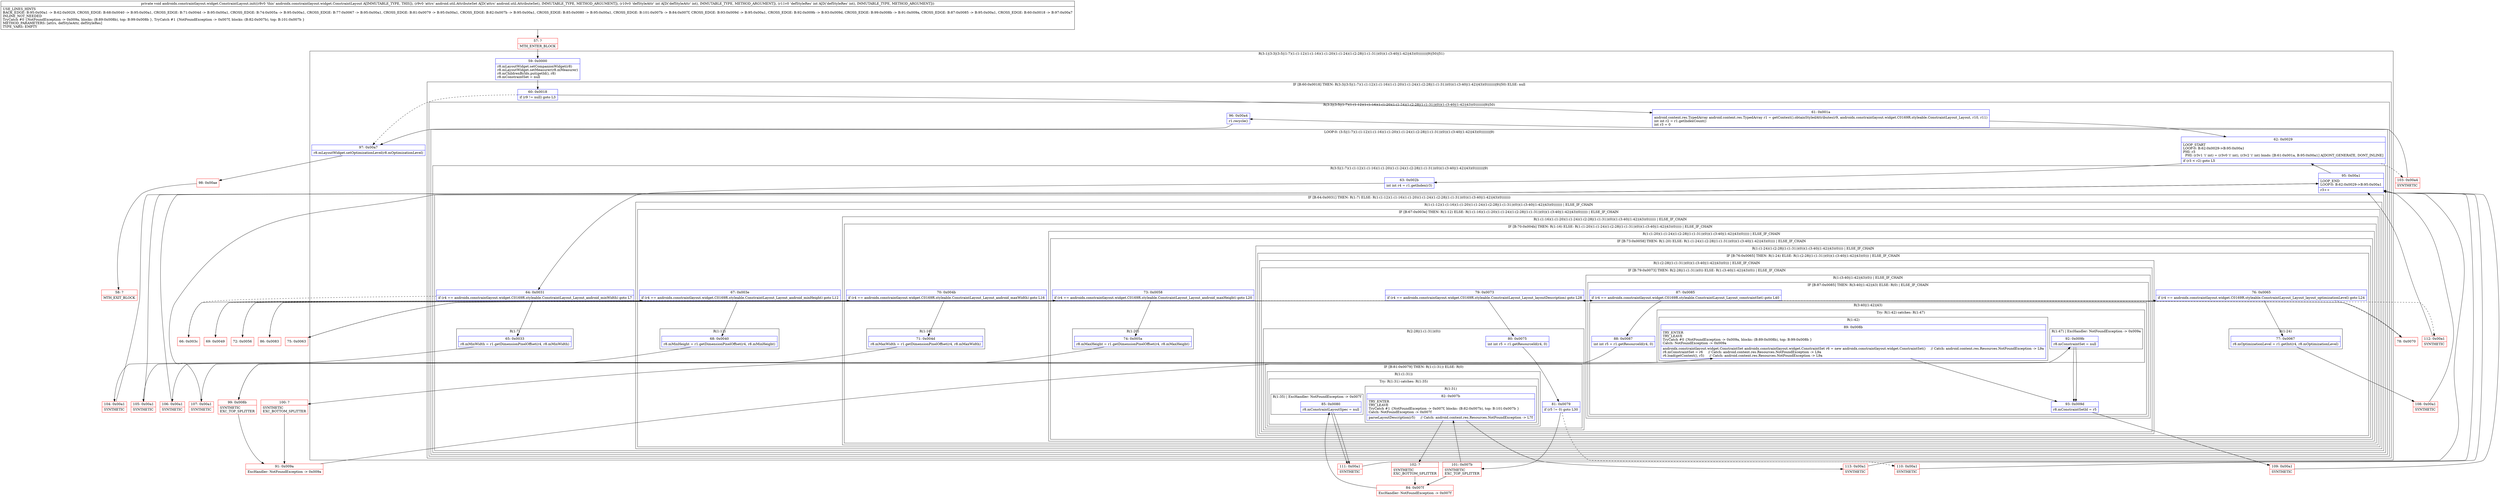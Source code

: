 digraph "CFG forandroidx.constraintlayout.widget.ConstraintLayout.init(Landroid\/util\/AttributeSet;II)V" {
subgraph cluster_Region_2135106219 {
label = "R(3:1|(3:3|(3:5|(1:7)(1:(1:12)(1:(1:16)(1:(1:20)(1:(1:24)(1:(2:28|(1:(1:31))(0))(1:(3:40|(1:42)|43)(0)))))))|9)|50)|51)";
node [shape=record,color=blue];
Node_59 [shape=record,label="{59\:\ 0x0000|r8.mLayoutWidget.setCompanionWidget(r8)\lr8.mLayoutWidget.setMeasurer(r8.mMeasurer)\lr8.mChildrenByIds.put(getId(), r8)\lr8.mConstraintSet = null\l}"];
subgraph cluster_IfRegion_1419143808 {
label = "IF [B:60:0x0018] THEN: R(3:3|(3:5|(1:7)(1:(1:12)(1:(1:16)(1:(1:20)(1:(1:24)(1:(2:28|(1:(1:31))(0))(1:(3:40|(1:42)|43)(0)))))))|9)|50) ELSE: null";
node [shape=record,color=blue];
Node_60 [shape=record,label="{60\:\ 0x0018|if (r9 != null) goto L3\l}"];
subgraph cluster_Region_1885351765 {
label = "R(3:3|(3:5|(1:7)(1:(1:12)(1:(1:16)(1:(1:20)(1:(1:24)(1:(2:28|(1:(1:31))(0))(1:(3:40|(1:42)|43)(0)))))))|9)|50)";
node [shape=record,color=blue];
Node_61 [shape=record,label="{61\:\ 0x001a|android.content.res.TypedArray android.content.res.TypedArray r1 = getContext().obtainStyledAttributes(r9, androidx.constraintlayout.widget.C0169R.styleable.ConstraintLayout_Layout, r10, r11)\lint int r2 = r1.getIndexCount()\lint r3 = 0\l}"];
subgraph cluster_LoopRegion_1934012308 {
label = "LOOP:0: (3:5|(1:7)(1:(1:12)(1:(1:16)(1:(1:20)(1:(1:24)(1:(2:28|(1:(1:31))(0))(1:(3:40|(1:42)|43)(0)))))))|9)";
node [shape=record,color=blue];
Node_62 [shape=record,label="{62\:\ 0x0029|LOOP_START\lLOOP:0: B:62:0x0029\-\>B:95:0x00a1\lPHI: r3 \l  PHI: (r3v1 'i' int) = (r3v0 'i' int), (r3v2 'i' int) binds: [B:61:0x001a, B:95:0x00a1] A[DONT_GENERATE, DONT_INLINE]\l|if (r3 \< r2) goto L5\l}"];
subgraph cluster_Region_364866707 {
label = "R(3:5|(1:7)(1:(1:12)(1:(1:16)(1:(1:20)(1:(1:24)(1:(2:28|(1:(1:31))(0))(1:(3:40|(1:42)|43)(0)))))))|9)";
node [shape=record,color=blue];
Node_63 [shape=record,label="{63\:\ 0x002b|int int r4 = r1.getIndex(r3)\l}"];
subgraph cluster_IfRegion_2113938189 {
label = "IF [B:64:0x0031] THEN: R(1:7) ELSE: R(1:(1:12)(1:(1:16)(1:(1:20)(1:(1:24)(1:(2:28|(1:(1:31))(0))(1:(3:40|(1:42)|43)(0)))))))";
node [shape=record,color=blue];
Node_64 [shape=record,label="{64\:\ 0x0031|if (r4 == androidx.constraintlayout.widget.C0169R.styleable.ConstraintLayout_Layout_android_minWidth) goto L7\l}"];
subgraph cluster_Region_1093356997 {
label = "R(1:7)";
node [shape=record,color=blue];
Node_65 [shape=record,label="{65\:\ 0x0033|r8.mMinWidth = r1.getDimensionPixelOffset(r4, r8.mMinWidth)\l}"];
}
subgraph cluster_Region_1572795847 {
label = "R(1:(1:12)(1:(1:16)(1:(1:20)(1:(1:24)(1:(2:28|(1:(1:31))(0))(1:(3:40|(1:42)|43)(0))))))) | ELSE_IF_CHAIN\l";
node [shape=record,color=blue];
subgraph cluster_IfRegion_1423034440 {
label = "IF [B:67:0x003e] THEN: R(1:12) ELSE: R(1:(1:16)(1:(1:20)(1:(1:24)(1:(2:28|(1:(1:31))(0))(1:(3:40|(1:42)|43)(0)))))) | ELSE_IF_CHAIN\l";
node [shape=record,color=blue];
Node_67 [shape=record,label="{67\:\ 0x003e|if (r4 == androidx.constraintlayout.widget.C0169R.styleable.ConstraintLayout_Layout_android_minHeight) goto L12\l}"];
subgraph cluster_Region_1032196555 {
label = "R(1:12)";
node [shape=record,color=blue];
Node_68 [shape=record,label="{68\:\ 0x0040|r8.mMinHeight = r1.getDimensionPixelOffset(r4, r8.mMinHeight)\l}"];
}
subgraph cluster_Region_1259217704 {
label = "R(1:(1:16)(1:(1:20)(1:(1:24)(1:(2:28|(1:(1:31))(0))(1:(3:40|(1:42)|43)(0)))))) | ELSE_IF_CHAIN\l";
node [shape=record,color=blue];
subgraph cluster_IfRegion_1503181976 {
label = "IF [B:70:0x004b] THEN: R(1:16) ELSE: R(1:(1:20)(1:(1:24)(1:(2:28|(1:(1:31))(0))(1:(3:40|(1:42)|43)(0))))) | ELSE_IF_CHAIN\l";
node [shape=record,color=blue];
Node_70 [shape=record,label="{70\:\ 0x004b|if (r4 == androidx.constraintlayout.widget.C0169R.styleable.ConstraintLayout_Layout_android_maxWidth) goto L16\l}"];
subgraph cluster_Region_1282247593 {
label = "R(1:16)";
node [shape=record,color=blue];
Node_71 [shape=record,label="{71\:\ 0x004d|r8.mMaxWidth = r1.getDimensionPixelOffset(r4, r8.mMaxWidth)\l}"];
}
subgraph cluster_Region_767428248 {
label = "R(1:(1:20)(1:(1:24)(1:(2:28|(1:(1:31))(0))(1:(3:40|(1:42)|43)(0))))) | ELSE_IF_CHAIN\l";
node [shape=record,color=blue];
subgraph cluster_IfRegion_535073328 {
label = "IF [B:73:0x0058] THEN: R(1:20) ELSE: R(1:(1:24)(1:(2:28|(1:(1:31))(0))(1:(3:40|(1:42)|43)(0)))) | ELSE_IF_CHAIN\l";
node [shape=record,color=blue];
Node_73 [shape=record,label="{73\:\ 0x0058|if (r4 == androidx.constraintlayout.widget.C0169R.styleable.ConstraintLayout_Layout_android_maxHeight) goto L20\l}"];
subgraph cluster_Region_584629571 {
label = "R(1:20)";
node [shape=record,color=blue];
Node_74 [shape=record,label="{74\:\ 0x005a|r8.mMaxHeight = r1.getDimensionPixelOffset(r4, r8.mMaxHeight)\l}"];
}
subgraph cluster_Region_1243331525 {
label = "R(1:(1:24)(1:(2:28|(1:(1:31))(0))(1:(3:40|(1:42)|43)(0)))) | ELSE_IF_CHAIN\l";
node [shape=record,color=blue];
subgraph cluster_IfRegion_1610863242 {
label = "IF [B:76:0x0065] THEN: R(1:24) ELSE: R(1:(2:28|(1:(1:31))(0))(1:(3:40|(1:42)|43)(0))) | ELSE_IF_CHAIN\l";
node [shape=record,color=blue];
Node_76 [shape=record,label="{76\:\ 0x0065|if (r4 == androidx.constraintlayout.widget.C0169R.styleable.ConstraintLayout_Layout_layout_optimizationLevel) goto L24\l}"];
subgraph cluster_Region_965118392 {
label = "R(1:24)";
node [shape=record,color=blue];
Node_77 [shape=record,label="{77\:\ 0x0067|r8.mOptimizationLevel = r1.getInt(r4, r8.mOptimizationLevel)\l}"];
}
subgraph cluster_Region_1621196684 {
label = "R(1:(2:28|(1:(1:31))(0))(1:(3:40|(1:42)|43)(0))) | ELSE_IF_CHAIN\l";
node [shape=record,color=blue];
subgraph cluster_IfRegion_977978698 {
label = "IF [B:79:0x0073] THEN: R(2:28|(1:(1:31))(0)) ELSE: R(1:(3:40|(1:42)|43)(0)) | ELSE_IF_CHAIN\l";
node [shape=record,color=blue];
Node_79 [shape=record,label="{79\:\ 0x0073|if (r4 == androidx.constraintlayout.widget.C0169R.styleable.ConstraintLayout_Layout_layoutDescription) goto L28\l}"];
subgraph cluster_Region_881057546 {
label = "R(2:28|(1:(1:31))(0))";
node [shape=record,color=blue];
Node_80 [shape=record,label="{80\:\ 0x0075|int int r5 = r1.getResourceId(r4, 0)\l}"];
subgraph cluster_IfRegion_1661843380 {
label = "IF [B:81:0x0079] THEN: R(1:(1:31)) ELSE: R(0)";
node [shape=record,color=blue];
Node_81 [shape=record,label="{81\:\ 0x0079|if (r5 != 0) goto L30\l}"];
subgraph cluster_Region_1519126483 {
label = "R(1:(1:31))";
node [shape=record,color=blue];
subgraph cluster_TryCatchRegion_123420892 {
label = "Try: R(1:31) catches: R(1:35)";
node [shape=record,color=blue];
subgraph cluster_Region_260132362 {
label = "R(1:31)";
node [shape=record,color=blue];
Node_82 [shape=record,label="{82\:\ 0x007b|TRY_ENTER\lTRY_LEAVE\lTryCatch #1 \{NotFoundException \-\> 0x007f, blocks: (B:82:0x007b), top: B:101:0x007b \}\lCatch: NotFoundException \-\> 0x007f\l|parseLayoutDescription(r5)     \/\/ Catch: android.content.res.Resources.NotFoundException \-\> L7f\l}"];
}
subgraph cluster_Region_277419617 {
label = "R(1:35) | ExcHandler: NotFoundException \-\> 0x007f\l";
node [shape=record,color=blue];
Node_85 [shape=record,label="{85\:\ 0x0080|r8.mConstraintLayoutSpec = null\l}"];
}
}
}
subgraph cluster_Region_2076137187 {
label = "R(0)";
node [shape=record,color=blue];
}
}
}
subgraph cluster_Region_1094153432 {
label = "R(1:(3:40|(1:42)|43)(0)) | ELSE_IF_CHAIN\l";
node [shape=record,color=blue];
subgraph cluster_IfRegion_640340711 {
label = "IF [B:87:0x0085] THEN: R(3:40|(1:42)|43) ELSE: R(0) | ELSE_IF_CHAIN\l";
node [shape=record,color=blue];
Node_87 [shape=record,label="{87\:\ 0x0085|if (r4 == androidx.constraintlayout.widget.C0169R.styleable.ConstraintLayout_Layout_constraintSet) goto L40\l}"];
subgraph cluster_Region_336804592 {
label = "R(3:40|(1:42)|43)";
node [shape=record,color=blue];
Node_88 [shape=record,label="{88\:\ 0x0087|int int r5 = r1.getResourceId(r4, 0)\l}"];
subgraph cluster_TryCatchRegion_481788290 {
label = "Try: R(1:42) catches: R(1:47)";
node [shape=record,color=blue];
subgraph cluster_Region_501522688 {
label = "R(1:42)";
node [shape=record,color=blue];
Node_89 [shape=record,label="{89\:\ 0x008b|TRY_ENTER\lTRY_LEAVE\lTryCatch #0 \{NotFoundException \-\> 0x009a, blocks: (B:89:0x008b), top: B:99:0x008b \}\lCatch: NotFoundException \-\> 0x009a\l|androidx.constraintlayout.widget.ConstraintSet androidx.constraintlayout.widget.ConstraintSet r6 = new androidx.constraintlayout.widget.ConstraintSet()     \/\/ Catch: android.content.res.Resources.NotFoundException \-\> L9a\lr8.mConstraintSet = r6     \/\/ Catch: android.content.res.Resources.NotFoundException \-\> L9a\lr6.load(getContext(), r5)     \/\/ Catch: android.content.res.Resources.NotFoundException \-\> L9a\l}"];
}
subgraph cluster_Region_1154856555 {
label = "R(1:47) | ExcHandler: NotFoundException \-\> 0x009a\l";
node [shape=record,color=blue];
Node_92 [shape=record,label="{92\:\ 0x009b|r8.mConstraintSet = null\l}"];
}
}
Node_93 [shape=record,label="{93\:\ 0x009d|r8.mConstraintSetId = r5\l}"];
}
subgraph cluster_Region_1163716700 {
label = "R(0)";
node [shape=record,color=blue];
}
}
}
}
}
}
}
}
}
}
}
}
}
}
Node_95 [shape=record,label="{95\:\ 0x00a1|LOOP_END\lLOOP:0: B:62:0x0029\-\>B:95:0x00a1\l|r3++\l}"];
}
}
Node_96 [shape=record,label="{96\:\ 0x00a4|r1.recycle()\l}"];
}
}
Node_97 [shape=record,label="{97\:\ 0x00a7|r8.mLayoutWidget.setOptimizationLevel(r8.mOptimizationLevel)\l}"];
}
subgraph cluster_Region_277419617 {
label = "R(1:35) | ExcHandler: NotFoundException \-\> 0x007f\l";
node [shape=record,color=blue];
Node_85 [shape=record,label="{85\:\ 0x0080|r8.mConstraintLayoutSpec = null\l}"];
}
subgraph cluster_Region_1154856555 {
label = "R(1:47) | ExcHandler: NotFoundException \-\> 0x009a\l";
node [shape=record,color=blue];
Node_92 [shape=record,label="{92\:\ 0x009b|r8.mConstraintSet = null\l}"];
}
Node_57 [shape=record,color=red,label="{57\:\ ?|MTH_ENTER_BLOCK\l}"];
Node_104 [shape=record,color=red,label="{104\:\ 0x00a1|SYNTHETIC\l}"];
Node_66 [shape=record,color=red,label="{66\:\ 0x003c}"];
Node_105 [shape=record,color=red,label="{105\:\ 0x00a1|SYNTHETIC\l}"];
Node_69 [shape=record,color=red,label="{69\:\ 0x0049}"];
Node_106 [shape=record,color=red,label="{106\:\ 0x00a1|SYNTHETIC\l}"];
Node_72 [shape=record,color=red,label="{72\:\ 0x0056}"];
Node_107 [shape=record,color=red,label="{107\:\ 0x00a1|SYNTHETIC\l}"];
Node_75 [shape=record,color=red,label="{75\:\ 0x0063}"];
Node_108 [shape=record,color=red,label="{108\:\ 0x00a1|SYNTHETIC\l}"];
Node_78 [shape=record,color=red,label="{78\:\ 0x0070}"];
Node_101 [shape=record,color=red,label="{101\:\ 0x007b|SYNTHETIC\lEXC_TOP_SPLITTER\l}"];
Node_102 [shape=record,color=red,label="{102\:\ ?|SYNTHETIC\lEXC_BOTTOM_SPLITTER\l}"];
Node_113 [shape=record,color=red,label="{113\:\ 0x00a1|SYNTHETIC\l}"];
Node_84 [shape=record,color=red,label="{84\:\ 0x007f|ExcHandler: NotFoundException \-\> 0x007f\l}"];
Node_111 [shape=record,color=red,label="{111\:\ 0x00a1|SYNTHETIC\l}"];
Node_110 [shape=record,color=red,label="{110\:\ 0x00a1|SYNTHETIC\l}"];
Node_86 [shape=record,color=red,label="{86\:\ 0x0083}"];
Node_99 [shape=record,color=red,label="{99\:\ 0x008b|SYNTHETIC\lEXC_TOP_SPLITTER\l}"];
Node_109 [shape=record,color=red,label="{109\:\ 0x00a1|SYNTHETIC\l}"];
Node_100 [shape=record,color=red,label="{100\:\ ?|SYNTHETIC\lEXC_BOTTOM_SPLITTER\l}"];
Node_91 [shape=record,color=red,label="{91\:\ 0x009a|ExcHandler: NotFoundException \-\> 0x009a\l}"];
Node_112 [shape=record,color=red,label="{112\:\ 0x00a1|SYNTHETIC\l}"];
Node_103 [shape=record,color=red,label="{103\:\ 0x00a4|SYNTHETIC\l}"];
Node_98 [shape=record,color=red,label="{98\:\ 0x00ae}"];
Node_58 [shape=record,color=red,label="{58\:\ ?|MTH_EXIT_BLOCK\l}"];
MethodNode[shape=record,label="{private void androidx.constraintlayout.widget.ConstraintLayout.init((r8v0 'this' androidx.constraintlayout.widget.ConstraintLayout A[IMMUTABLE_TYPE, THIS]), (r9v0 'attrs' android.util.AttributeSet A[D('attrs' android.util.AttributeSet), IMMUTABLE_TYPE, METHOD_ARGUMENT]), (r10v0 'defStyleAttr' int A[D('defStyleAttr' int), IMMUTABLE_TYPE, METHOD_ARGUMENT]), (r11v0 'defStyleRes' int A[D('defStyleRes' int), IMMUTABLE_TYPE, METHOD_ARGUMENT]))  | USE_LINES_HINTS\lBACK_EDGE: B:95:0x00a1 \-\> B:62:0x0029, CROSS_EDGE: B:68:0x0040 \-\> B:95:0x00a1, CROSS_EDGE: B:71:0x004d \-\> B:95:0x00a1, CROSS_EDGE: B:74:0x005a \-\> B:95:0x00a1, CROSS_EDGE: B:77:0x0067 \-\> B:95:0x00a1, CROSS_EDGE: B:81:0x0079 \-\> B:95:0x00a1, CROSS_EDGE: B:82:0x007b \-\> B:95:0x00a1, CROSS_EDGE: B:85:0x0080 \-\> B:95:0x00a1, CROSS_EDGE: B:101:0x007b \-\> B:84:0x007f, CROSS_EDGE: B:93:0x009d \-\> B:95:0x00a1, CROSS_EDGE: B:92:0x009b \-\> B:93:0x009d, CROSS_EDGE: B:99:0x008b \-\> B:91:0x009a, CROSS_EDGE: B:87:0x0085 \-\> B:95:0x00a1, CROSS_EDGE: B:60:0x0018 \-\> B:97:0x00a7\lINLINE_NOT_NEEDED\lTryCatch #0 \{NotFoundException \-\> 0x009a, blocks: (B:89:0x008b), top: B:99:0x008b \}, TryCatch #1 \{NotFoundException \-\> 0x007f, blocks: (B:82:0x007b), top: B:101:0x007b \}\lMETHOD_PARAMETERS: [attrs, defStyleAttr, defStyleRes]\lTYPE_VARS: EMPTY\l}"];
MethodNode -> Node_57;Node_59 -> Node_60;
Node_60 -> Node_61;
Node_60 -> Node_97[style=dashed];
Node_61 -> Node_62;
Node_62 -> Node_63;
Node_62 -> Node_103[style=dashed];
Node_63 -> Node_64;
Node_64 -> Node_65;
Node_64 -> Node_66[style=dashed];
Node_65 -> Node_104;
Node_67 -> Node_68;
Node_67 -> Node_69[style=dashed];
Node_68 -> Node_105;
Node_70 -> Node_71;
Node_70 -> Node_72[style=dashed];
Node_71 -> Node_106;
Node_73 -> Node_74;
Node_73 -> Node_75[style=dashed];
Node_74 -> Node_107;
Node_76 -> Node_77;
Node_76 -> Node_78[style=dashed];
Node_77 -> Node_108;
Node_79 -> Node_80;
Node_79 -> Node_86[style=dashed];
Node_80 -> Node_81;
Node_81 -> Node_101;
Node_81 -> Node_110[style=dashed];
Node_82 -> Node_102;
Node_82 -> Node_113;
Node_85 -> Node_111;
Node_87 -> Node_88;
Node_87 -> Node_112[style=dashed];
Node_88 -> Node_99;
Node_89 -> Node_93;
Node_89 -> Node_100;
Node_92 -> Node_93;
Node_93 -> Node_109;
Node_95 -> Node_62;
Node_96 -> Node_97;
Node_97 -> Node_98;
Node_85 -> Node_111;
Node_92 -> Node_93;
Node_57 -> Node_59;
Node_104 -> Node_95;
Node_66 -> Node_67;
Node_105 -> Node_95;
Node_69 -> Node_70;
Node_106 -> Node_95;
Node_72 -> Node_73;
Node_107 -> Node_95;
Node_75 -> Node_76;
Node_108 -> Node_95;
Node_78 -> Node_79;
Node_101 -> Node_82;
Node_101 -> Node_84;
Node_102 -> Node_84;
Node_113 -> Node_95;
Node_84 -> Node_85;
Node_111 -> Node_95;
Node_110 -> Node_95;
Node_86 -> Node_87;
Node_99 -> Node_89;
Node_99 -> Node_91;
Node_109 -> Node_95;
Node_100 -> Node_91;
Node_91 -> Node_92;
Node_112 -> Node_95;
Node_103 -> Node_96;
Node_98 -> Node_58;
}

